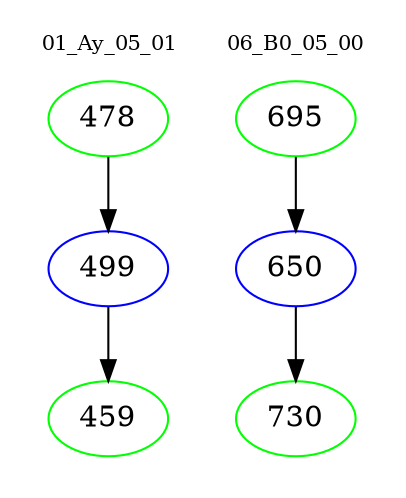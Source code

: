 digraph{
subgraph cluster_0 {
color = white
label = "01_Ay_05_01";
fontsize=10;
T0_478 [label="478", color="green"]
T0_478 -> T0_499 [color="black"]
T0_499 [label="499", color="blue"]
T0_499 -> T0_459 [color="black"]
T0_459 [label="459", color="green"]
}
subgraph cluster_1 {
color = white
label = "06_B0_05_00";
fontsize=10;
T1_695 [label="695", color="green"]
T1_695 -> T1_650 [color="black"]
T1_650 [label="650", color="blue"]
T1_650 -> T1_730 [color="black"]
T1_730 [label="730", color="green"]
}
}
